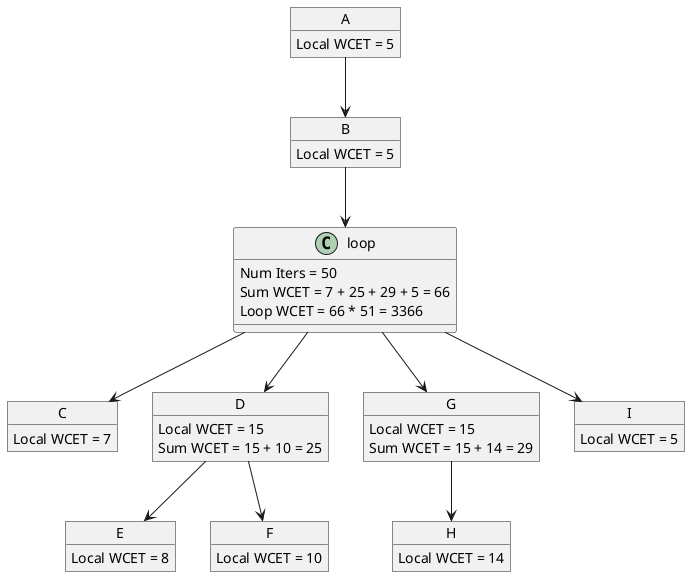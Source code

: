 @startuml
object A
A : Local WCET = 5
object B
B : Local WCET = 5
object C
C : Local WCET = 7
object D
D : Local WCET = 15
D : Sum WCET = 15 + 10 = 25
object E
E : Local WCET = 8
object F
F : Local WCET = 10
object G
G : Local WCET = 15
G : Sum WCET = 15 + 14 = 29
object H
H : Local WCET = 14
object I
I : Local WCET = 5

A  --> B
B  --> loop
loop : Num Iters = 50
loop : Sum WCET = 7 + 25 + 29 + 5 = 66
loop : Loop WCET = 66 * 51 = 3366

loop --> C
loop --> D
loop --> G
loop --> I

D --> E
D --> F

G --> H
@enduml